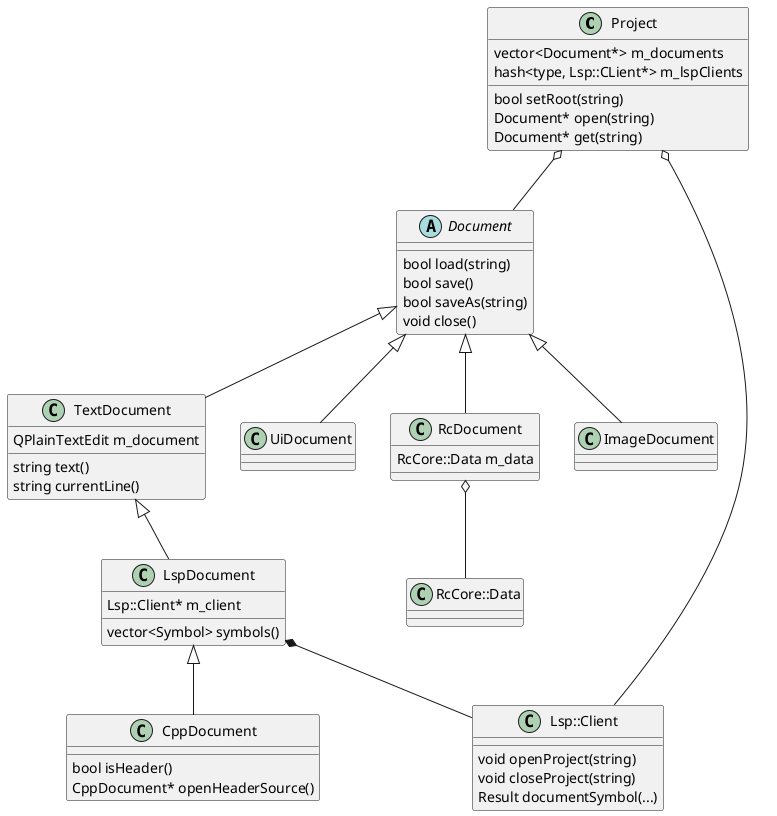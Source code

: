 @startuml
class Project {
  vector<Document*> m_documents
  hash<type, Lsp::CLient*> m_lspClients
  bool setRoot(string)
  Document* open(string)
  Document* get(string)
}
abstract class Document {
  bool load(string)
  bool save()
  bool saveAs(string)
  void close()
}
class TextDocument {
  QPlainTextEdit m_document
  string text()
  string currentLine()
}
class UiDocument
class RcDocument {
  RcCore::Data m_data
}
class RcCore::Data
class ImageDocument
class LspDocument {
  Lsp::Client* m_client
  vector<Symbol> symbols()
}
class CppDocument {
  bool isHeader()
  CppDocument* openHeaderSource()
}
class Lsp::Client {
  void openProject(string)
  void closeProject(string)
  Result documentSymbol(...)
}

Project o-- Document
Document <|-- TextDocument
Document <|-- UiDocument
Document <|-- RcDocument
RcDocument o-- RcCore::Data
Document <|-- ImageDocument
TextDocument <|-- LspDocument
LspDocument <|-- CppDocument
Project o-- Lsp::Client
LspDocument *-- Lsp::Client


@enduml
